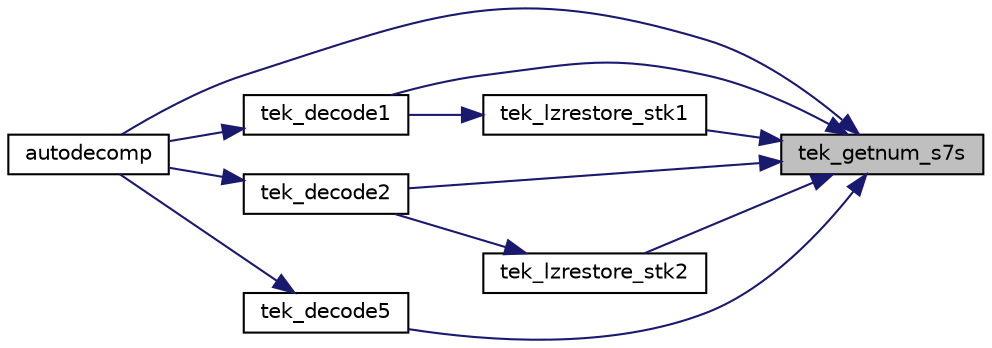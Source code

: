 digraph "tek_getnum_s7s"
{
 // LATEX_PDF_SIZE
  edge [fontname="Helvetica",fontsize="10",labelfontname="Helvetica",labelfontsize="10"];
  node [fontname="Helvetica",fontsize="10",shape=record];
  rankdir="RL";
  Node1 [label="tek_getnum_s7s",height=0.2,width=0.4,color="black", fillcolor="grey75", style="filled", fontcolor="black",tooltip=" "];
  Node1 -> Node2 [dir="back",color="midnightblue",fontsize="10",style="solid",fontname="Helvetica"];
  Node2 [label="autodecomp",height=0.2,width=0.4,color="black", fillcolor="white", style="filled",URL="$autodec___8c.html#a60e24695b435771842589424baeba341",tooltip=" "];
  Node1 -> Node3 [dir="back",color="midnightblue",fontsize="10",style="solid",fontname="Helvetica"];
  Node3 [label="tek_decode1",height=0.2,width=0.4,color="black", fillcolor="white", style="filled",URL="$autodec___8c.html#a33eeed225ccff7762e2dc545fcd50769",tooltip=" "];
  Node3 -> Node2 [dir="back",color="midnightblue",fontsize="10",style="solid",fontname="Helvetica"];
  Node1 -> Node4 [dir="back",color="midnightblue",fontsize="10",style="solid",fontname="Helvetica"];
  Node4 [label="tek_decode2",height=0.2,width=0.4,color="black", fillcolor="white", style="filled",URL="$autodec___8c.html#a97a1b097510e1fc930bbc999823b0579",tooltip=" "];
  Node4 -> Node2 [dir="back",color="midnightblue",fontsize="10",style="solid",fontname="Helvetica"];
  Node1 -> Node5 [dir="back",color="midnightblue",fontsize="10",style="solid",fontname="Helvetica"];
  Node5 [label="tek_decode5",height=0.2,width=0.4,color="black", fillcolor="white", style="filled",URL="$autodec___8c.html#abe13430f4fcd8e23761dfecbdcdd74e7",tooltip=" "];
  Node5 -> Node2 [dir="back",color="midnightblue",fontsize="10",style="solid",fontname="Helvetica"];
  Node1 -> Node6 [dir="back",color="midnightblue",fontsize="10",style="solid",fontname="Helvetica"];
  Node6 [label="tek_lzrestore_stk1",height=0.2,width=0.4,color="black", fillcolor="white", style="filled",URL="$autodec___8c.html#aedfa1c45aeeb79cdd7b3c7c0edd3518d",tooltip=" "];
  Node6 -> Node3 [dir="back",color="midnightblue",fontsize="10",style="solid",fontname="Helvetica"];
  Node1 -> Node7 [dir="back",color="midnightblue",fontsize="10",style="solid",fontname="Helvetica"];
  Node7 [label="tek_lzrestore_stk2",height=0.2,width=0.4,color="black", fillcolor="white", style="filled",URL="$autodec___8c.html#ac54cea4e34e29455707af40560399747",tooltip=" "];
  Node7 -> Node4 [dir="back",color="midnightblue",fontsize="10",style="solid",fontname="Helvetica"];
}
